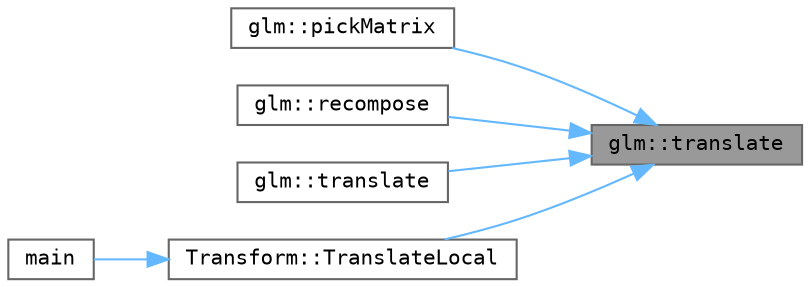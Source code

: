 digraph "glm::translate"
{
 // LATEX_PDF_SIZE
  bgcolor="transparent";
  edge [fontname=Terminal,fontsize=10,labelfontname=Helvetica,labelfontsize=10];
  node [fontname=Terminal,fontsize=10,shape=box,height=0.2,width=0.4];
  rankdir="RL";
  Node1 [label="glm::translate",height=0.2,width=0.4,color="gray40", fillcolor="grey60", style="filled", fontcolor="black",tooltip=" "];
  Node1 -> Node2 [dir="back",color="steelblue1",style="solid"];
  Node2 [label="glm::pickMatrix",height=0.2,width=0.4,color="grey40", fillcolor="white", style="filled",URL="$group__ext__matrix__projection.html#ga0f93e1b7ea6887f31b643ce5099b1173",tooltip=" "];
  Node1 -> Node3 [dir="back",color="steelblue1",style="solid"];
  Node3 [label="glm::recompose",height=0.2,width=0.4,color="grey40", fillcolor="white", style="filled",URL="$group__gtx__matrix__decompose.html#ga8f836f4e7cc19ba301fc135d579aa2bc",tooltip=" "];
  Node1 -> Node4 [dir="back",color="steelblue1",style="solid"];
  Node4 [label="glm::translate",height=0.2,width=0.4,color="grey40", fillcolor="white", style="filled",URL="$group__gtx__transform.html#gafc9f44af6367cac7e1bef8fd5802c6e6",tooltip=" "];
  Node1 -> Node5 [dir="back",color="steelblue1",style="solid"];
  Node5 [label="Transform::TranslateLocal",height=0.2,width=0.4,color="grey40", fillcolor="white", style="filled",URL="$class_transform.html#a9ad1b47d91bbdc9266e71690e5ddcd56",tooltip="Translates our matrix, factoring in our rotation"];
  Node5 -> Node6 [dir="back",color="steelblue1",style="solid"];
  Node6 [label="main",height=0.2,width=0.4,color="grey40", fillcolor="white", style="filled",URL="$main_8cpp.html#ae66f6b31b5ad750f1fe042a706a4e3d4",tooltip=" "];
}
